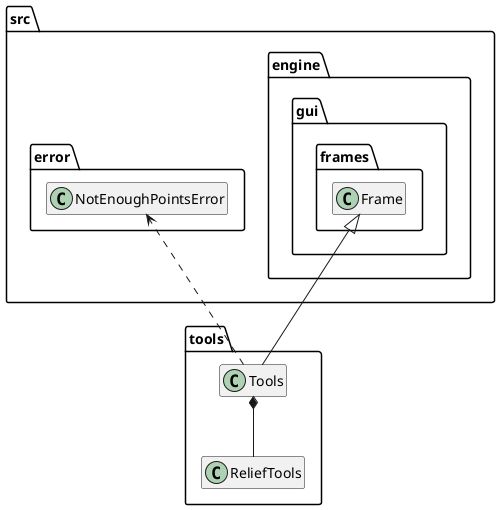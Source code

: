 @startuml

' Template file to use to create the diagrams od the packages.
' Every file must have a sub part called INTERNAL with the internal connections of the package and
' a sub part called EXTERNAL with the external parts.

!startsub INTERNAL

package tools {
    class Tools
    class ReliefTools
}

Tools *-- ReliefTools
!endsub


!if (%false())
    !startsub EXTERNAL
       Tools -u-|> Frame
       Tools .> NotEnoughPointsError
    !endsub
!endif


Tools -u-|> src.engine.gui.frames.Frame
Tools .> src.error.NotEnoughPointsError
hide members

@enduml